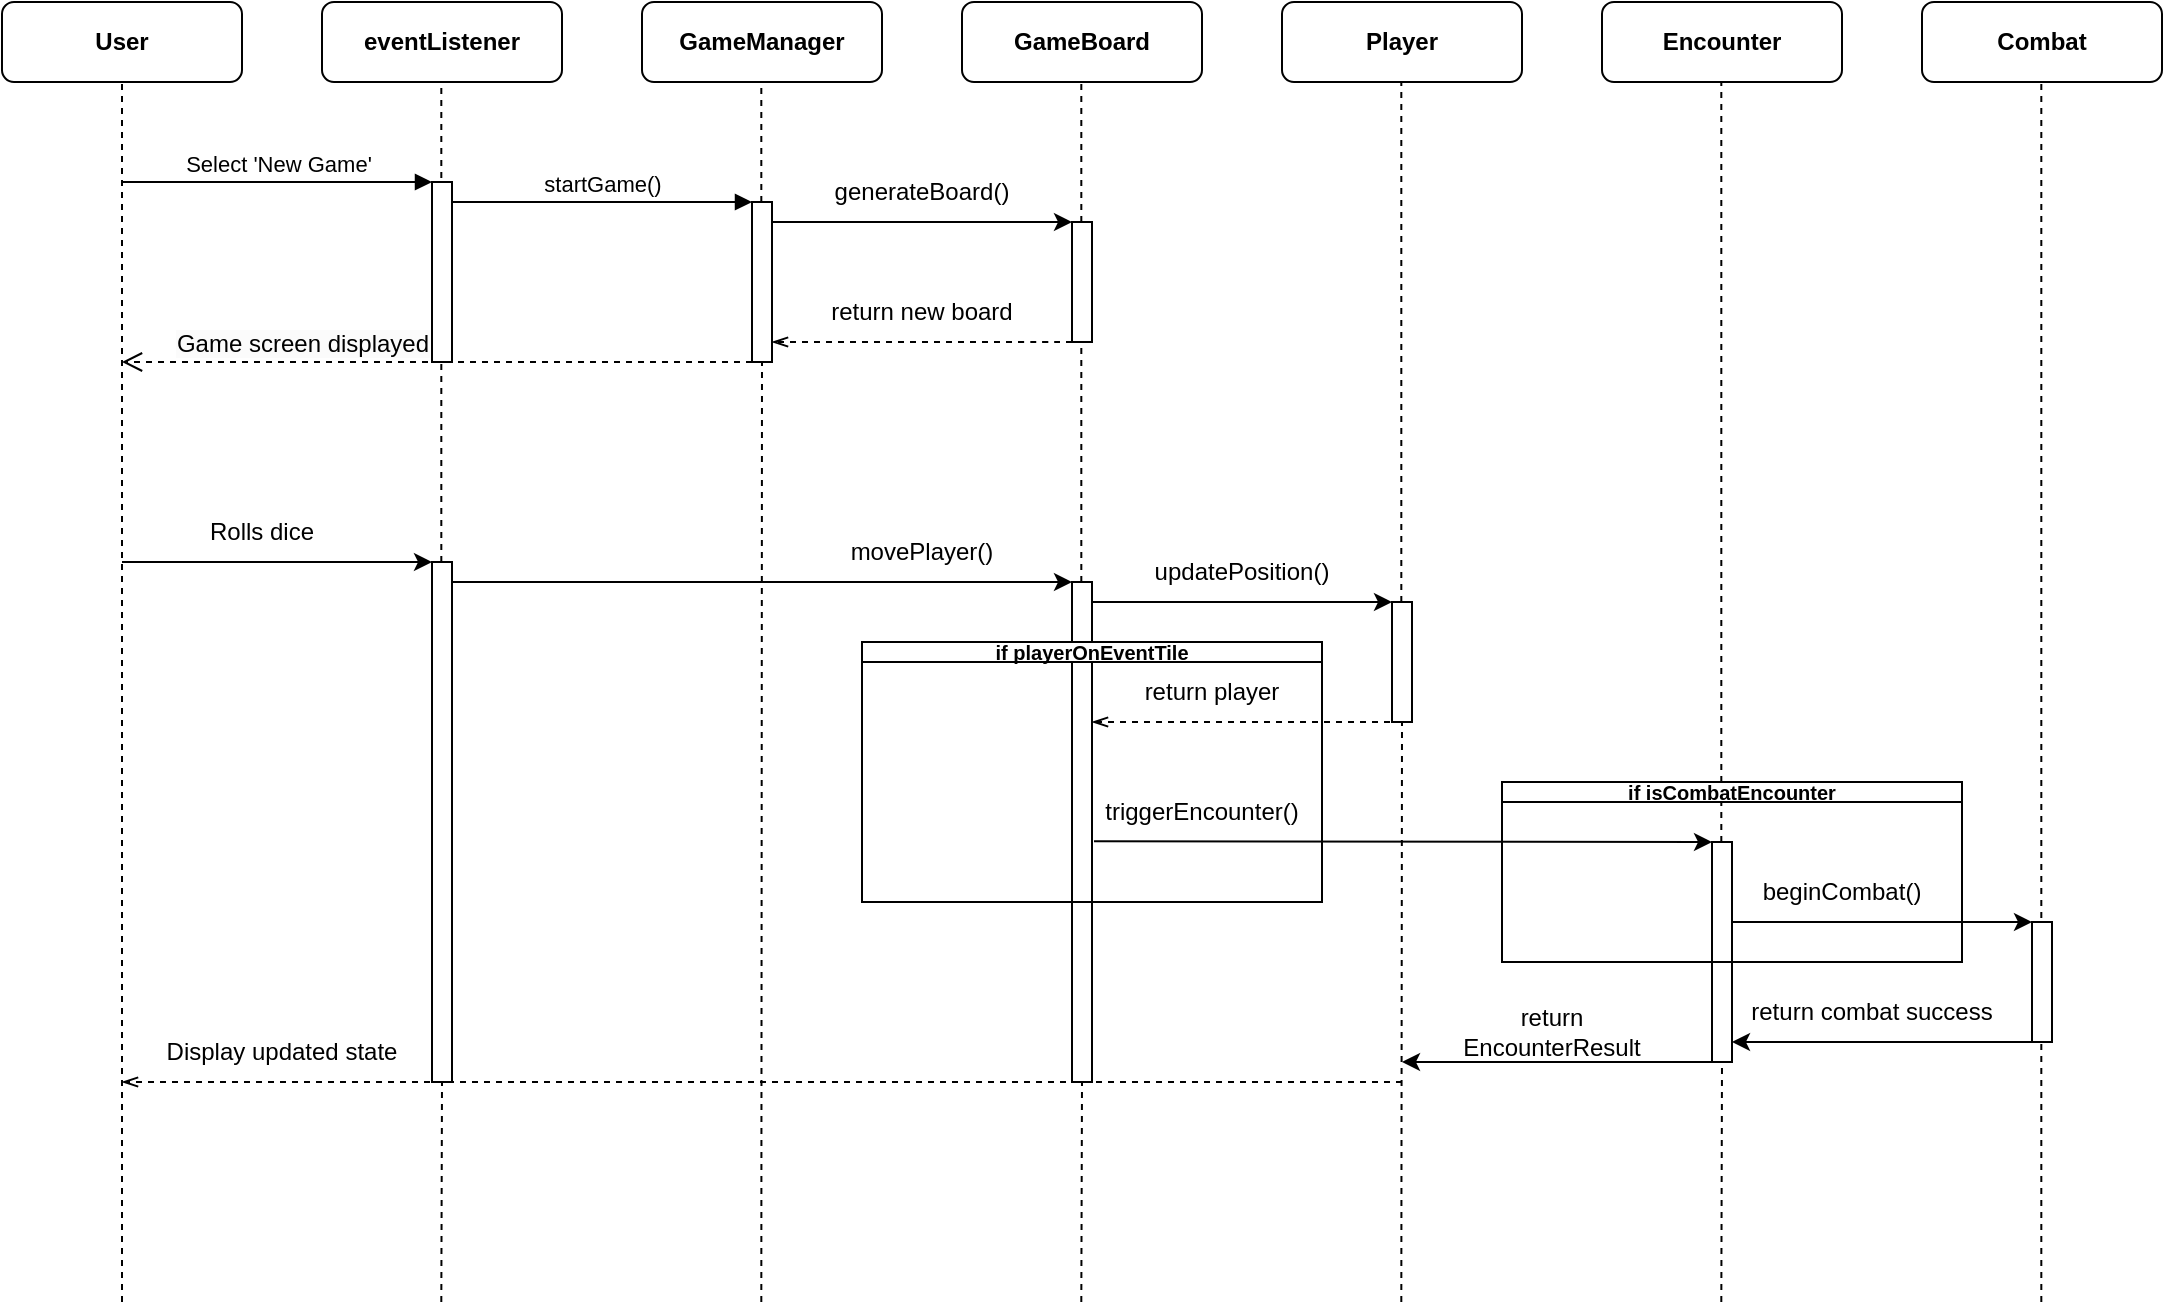 <mxfile>
    <diagram id="tSz-GpaLNK_QgCcliEdn" name="Page-1">
        <mxGraphModel dx="1429" dy="956" grid="1" gridSize="10" guides="1" tooltips="1" connect="1" arrows="1" fold="1" page="1" pageScale="1" pageWidth="850" pageHeight="1100" math="0" shadow="0">
            <root>
                <mxCell id="0"/>
                <mxCell id="1" parent="0"/>
                <mxCell id="2" value="&lt;b&gt;User&lt;/b&gt;" style="rounded=1;whiteSpace=wrap;html=1;" vertex="1" parent="1">
                    <mxGeometry x="40" y="70" width="120" height="40" as="geometry"/>
                </mxCell>
                <mxCell id="3" value="&lt;b&gt;eventListener&lt;/b&gt;" style="rounded=1;whiteSpace=wrap;html=1;" vertex="1" parent="1">
                    <mxGeometry x="200" y="70" width="120" height="40" as="geometry"/>
                </mxCell>
                <mxCell id="4" value="&lt;b&gt;GameManager&lt;/b&gt;" style="rounded=1;whiteSpace=wrap;html=1;" vertex="1" parent="1">
                    <mxGeometry x="360" y="70" width="120" height="40" as="geometry"/>
                </mxCell>
                <mxCell id="5" value="" style="endArrow=none;dashed=1;html=1;strokeWidth=1;entryX=0.5;entryY=1;entryDx=0;entryDy=0;" edge="1" parent="1" target="2">
                    <mxGeometry width="50" height="50" relative="1" as="geometry">
                        <mxPoint x="100" y="720" as="sourcePoint"/>
                        <mxPoint x="230" y="430" as="targetPoint"/>
                    </mxGeometry>
                </mxCell>
                <mxCell id="6" value="" style="endArrow=none;dashed=1;html=1;strokeWidth=1;entryX=0.5;entryY=1;entryDx=0;entryDy=0;" edge="1" parent="1" source="79">
                    <mxGeometry width="50" height="50" relative="1" as="geometry">
                        <mxPoint x="259.66" y="720" as="sourcePoint"/>
                        <mxPoint x="259.66" y="110" as="targetPoint"/>
                    </mxGeometry>
                </mxCell>
                <mxCell id="7" value="" style="endArrow=none;dashed=1;html=1;strokeWidth=1;entryX=0.5;entryY=1;entryDx=0;entryDy=0;" edge="1" parent="1" source="75">
                    <mxGeometry width="50" height="50" relative="1" as="geometry">
                        <mxPoint x="419.66" y="720" as="sourcePoint"/>
                        <mxPoint x="419.66" y="110" as="targetPoint"/>
                    </mxGeometry>
                </mxCell>
                <mxCell id="10" value="generateBoard()" style="text;html=1;align=center;verticalAlign=middle;whiteSpace=wrap;rounded=0;" vertex="1" parent="1">
                    <mxGeometry x="440" y="150" width="120" height="30" as="geometry"/>
                </mxCell>
                <mxCell id="11" value="&lt;b&gt;Player&lt;/b&gt;" style="rounded=1;whiteSpace=wrap;html=1;" vertex="1" parent="1">
                    <mxGeometry x="680" y="70" width="120" height="40" as="geometry"/>
                </mxCell>
                <mxCell id="13" value="" style="endArrow=none;dashed=1;html=1;strokeWidth=1;entryX=0.5;entryY=1;entryDx=0;entryDy=0;" edge="1" parent="1" source="84">
                    <mxGeometry width="50" height="50" relative="1" as="geometry">
                        <mxPoint x="739.66" y="720" as="sourcePoint"/>
                        <mxPoint x="739.66" y="110" as="targetPoint"/>
                    </mxGeometry>
                </mxCell>
                <mxCell id="16" value="&lt;b&gt;GameBoard&lt;/b&gt;" style="rounded=1;whiteSpace=wrap;html=1;" vertex="1" parent="1">
                    <mxGeometry x="520" y="70" width="120" height="40" as="geometry"/>
                </mxCell>
                <mxCell id="17" value="" style="endArrow=none;dashed=1;html=1;strokeWidth=1;entryX=0.5;entryY=1;entryDx=0;entryDy=0;" edge="1" parent="1" source="81">
                    <mxGeometry width="50" height="50" relative="1" as="geometry">
                        <mxPoint x="579.66" y="720" as="sourcePoint"/>
                        <mxPoint x="579.66" y="110" as="targetPoint"/>
                    </mxGeometry>
                </mxCell>
                <mxCell id="18" value="Rolls dice" style="text;html=1;align=center;verticalAlign=middle;whiteSpace=wrap;rounded=0;" vertex="1" parent="1">
                    <mxGeometry x="110" y="320" width="120" height="30" as="geometry"/>
                </mxCell>
                <mxCell id="22" value="" style="endArrow=openThin;html=1;dashed=1;endFill=0;" edge="1" parent="1" source="78" target="75">
                    <mxGeometry width="50" height="50" relative="1" as="geometry">
                        <mxPoint x="580" y="220" as="sourcePoint"/>
                        <mxPoint x="430" y="220" as="targetPoint"/>
                        <Array as="points">
                            <mxPoint x="560" y="240"/>
                        </Array>
                    </mxGeometry>
                </mxCell>
                <mxCell id="25" value="" style="endArrow=classic;html=1;" edge="1" parent="1" target="79">
                    <mxGeometry width="50" height="50" relative="1" as="geometry">
                        <mxPoint x="100" y="350" as="sourcePoint"/>
                        <mxPoint x="260" y="350" as="targetPoint"/>
                    </mxGeometry>
                </mxCell>
                <mxCell id="26" value="" style="endArrow=classic;html=1;" edge="1" parent="1" target="81">
                    <mxGeometry width="50" height="50" relative="1" as="geometry">
                        <mxPoint x="260" y="360" as="sourcePoint"/>
                        <mxPoint x="580" y="360" as="targetPoint"/>
                    </mxGeometry>
                </mxCell>
                <mxCell id="29" value="movePlayer()" style="text;html=1;align=center;verticalAlign=middle;whiteSpace=wrap;rounded=0;" vertex="1" parent="1">
                    <mxGeometry x="440" y="330" width="120" height="30" as="geometry"/>
                </mxCell>
                <mxCell id="30" value="" style="endArrow=classic;html=1;" edge="1" parent="1" target="84">
                    <mxGeometry width="50" height="50" relative="1" as="geometry">
                        <mxPoint x="580" y="370" as="sourcePoint"/>
                        <mxPoint x="730" y="370" as="targetPoint"/>
                    </mxGeometry>
                </mxCell>
                <mxCell id="31" value="updatePosition()" style="text;html=1;align=center;verticalAlign=middle;whiteSpace=wrap;rounded=0;" vertex="1" parent="1">
                    <mxGeometry x="600" y="340" width="120" height="30" as="geometry"/>
                </mxCell>
                <mxCell id="35" value="" style="endArrow=openThin;html=1;dashed=1;endFill=0;" edge="1" parent="1" target="81">
                    <mxGeometry width="50" height="50" relative="1" as="geometry">
                        <mxPoint x="740" y="430" as="sourcePoint"/>
                        <mxPoint x="580" y="430" as="targetPoint"/>
                    </mxGeometry>
                </mxCell>
                <mxCell id="36" value="&lt;b&gt;Encounter&lt;/b&gt;" style="rounded=1;whiteSpace=wrap;html=1;" vertex="1" parent="1">
                    <mxGeometry x="840" y="70" width="120" height="40" as="geometry"/>
                </mxCell>
                <mxCell id="37" value="" style="endArrow=none;dashed=1;html=1;strokeWidth=1;entryX=0.5;entryY=1;entryDx=0;entryDy=0;" edge="1" parent="1" source="86">
                    <mxGeometry width="50" height="50" relative="1" as="geometry">
                        <mxPoint x="899.66" y="720" as="sourcePoint"/>
                        <mxPoint x="899.66" y="110" as="targetPoint"/>
                    </mxGeometry>
                </mxCell>
                <mxCell id="40" value="return new board" style="text;html=1;align=center;verticalAlign=middle;whiteSpace=wrap;rounded=0;" vertex="1" parent="1">
                    <mxGeometry x="445" y="210" width="110" height="30" as="geometry"/>
                </mxCell>
                <mxCell id="53" value="" style="endArrow=openThin;html=1;dashed=1;endFill=0;" edge="1" parent="1">
                    <mxGeometry width="50" height="50" relative="1" as="geometry">
                        <mxPoint x="740" y="610" as="sourcePoint"/>
                        <mxPoint x="100" y="610" as="targetPoint"/>
                    </mxGeometry>
                </mxCell>
                <mxCell id="54" value="Display updated state" style="text;html=1;align=center;verticalAlign=middle;whiteSpace=wrap;rounded=0;" vertex="1" parent="1">
                    <mxGeometry x="110" y="580" width="140" height="30" as="geometry"/>
                </mxCell>
                <mxCell id="55" value="&lt;b&gt;Combat&lt;/b&gt;" style="rounded=1;whiteSpace=wrap;html=1;" vertex="1" parent="1">
                    <mxGeometry x="1000" y="70" width="120" height="40" as="geometry"/>
                </mxCell>
                <mxCell id="56" value="" style="endArrow=none;dashed=1;html=1;strokeWidth=1;entryX=0.5;entryY=1;entryDx=0;entryDy=0;" edge="1" parent="1">
                    <mxGeometry width="50" height="50" relative="1" as="geometry">
                        <mxPoint x="1059.66" y="720" as="sourcePoint"/>
                        <mxPoint x="1059.66" y="110" as="targetPoint"/>
                    </mxGeometry>
                </mxCell>
                <mxCell id="60" value="" style="endArrow=classic;html=1;" edge="1" parent="1" target="88">
                    <mxGeometry width="50" height="50" relative="1" as="geometry">
                        <mxPoint x="900" y="530" as="sourcePoint"/>
                        <mxPoint x="1060" y="530" as="targetPoint"/>
                    </mxGeometry>
                </mxCell>
                <mxCell id="63" value="" style="endArrow=classic;html=1;" edge="1" parent="1" target="86">
                    <mxGeometry width="50" height="50" relative="1" as="geometry">
                        <mxPoint x="1060" y="590" as="sourcePoint"/>
                        <mxPoint x="900" y="590" as="targetPoint"/>
                    </mxGeometry>
                </mxCell>
                <mxCell id="64" value="return combat success" style="text;html=1;align=center;verticalAlign=middle;whiteSpace=wrap;rounded=0;" vertex="1" parent="1">
                    <mxGeometry x="910" y="560" width="130" height="30" as="geometry"/>
                </mxCell>
                <mxCell id="65" value="" style="endArrow=classic;html=1;" edge="1" parent="1">
                    <mxGeometry width="50" height="50" relative="1" as="geometry">
                        <mxPoint x="900" y="600" as="sourcePoint"/>
                        <mxPoint x="740" y="600" as="targetPoint"/>
                    </mxGeometry>
                </mxCell>
                <mxCell id="66" value="return EncounterResult" style="text;html=1;align=center;verticalAlign=middle;whiteSpace=wrap;rounded=0;" vertex="1" parent="1">
                    <mxGeometry x="760" y="570" width="110" height="30" as="geometry"/>
                </mxCell>
                <mxCell id="68" value="" style="html=1;points=[[0,0,0,0,5],[0,1,0,0,-5],[1,0,0,0,5],[1,1,0,0,-5]];perimeter=orthogonalPerimeter;outlineConnect=0;targetShapes=umlLifeline;portConstraint=eastwest;newEdgeStyle={&quot;curved&quot;:0,&quot;rounded&quot;:0};" vertex="1" parent="1">
                    <mxGeometry x="255" y="160" width="10" height="90" as="geometry"/>
                </mxCell>
                <mxCell id="69" value="Select &#39;New Game&#39;" style="html=1;verticalAlign=bottom;endArrow=block;curved=0;rounded=0;" edge="1" parent="1">
                    <mxGeometry relative="1" as="geometry">
                        <mxPoint x="100" y="160" as="sourcePoint"/>
                        <mxPoint x="255" y="160" as="targetPoint"/>
                    </mxGeometry>
                </mxCell>
                <mxCell id="70" value="&lt;span style=&quot;color: rgb(0, 0, 0); font-size: 12px; text-wrap-mode: wrap; background-color: rgb(251, 251, 251); line-height: 100%;&quot;&gt;Game screen displayed&lt;/span&gt;" style="html=1;verticalAlign=bottom;endArrow=open;dashed=1;endSize=8;curved=0;rounded=0;" edge="1" source="75" parent="1">
                    <mxGeometry x="0.429" relative="1" as="geometry">
                        <mxPoint x="100" y="250" as="targetPoint"/>
                        <mxPoint x="250" y="250" as="sourcePoint"/>
                        <mxPoint as="offset"/>
                    </mxGeometry>
                </mxCell>
                <mxCell id="76" value="" style="endArrow=none;dashed=1;html=1;strokeWidth=1;entryX=0.5;entryY=1;entryDx=0;entryDy=0;" edge="1" parent="1" target="75">
                    <mxGeometry width="50" height="50" relative="1" as="geometry">
                        <mxPoint x="419.66" y="720" as="sourcePoint"/>
                        <mxPoint x="419.66" y="110" as="targetPoint"/>
                    </mxGeometry>
                </mxCell>
                <mxCell id="75" value="" style="html=1;points=[[0,0,0,0,5],[0,1,0,0,-5],[1,0,0,0,5],[1,1,0,0,-5]];perimeter=orthogonalPerimeter;outlineConnect=0;targetShapes=umlLifeline;portConstraint=eastwest;newEdgeStyle={&quot;curved&quot;:0,&quot;rounded&quot;:0};" vertex="1" parent="1">
                    <mxGeometry x="415" y="170" width="10" height="80" as="geometry"/>
                </mxCell>
                <mxCell id="77" value="startGame()" style="html=1;verticalAlign=bottom;endArrow=block;curved=0;rounded=0;" edge="1" parent="1" source="68">
                    <mxGeometry relative="1" as="geometry">
                        <mxPoint x="270" y="170" as="sourcePoint"/>
                        <mxPoint x="415" y="170" as="targetPoint"/>
                    </mxGeometry>
                </mxCell>
                <mxCell id="78" value="" style="html=1;points=[[0,0,0,0,5],[0,1,0,0,-5],[1,0,0,0,5],[1,1,0,0,-5]];perimeter=orthogonalPerimeter;outlineConnect=0;targetShapes=umlLifeline;portConstraint=eastwest;newEdgeStyle={&quot;curved&quot;:0,&quot;rounded&quot;:0};" vertex="1" parent="1">
                    <mxGeometry x="575" y="180" width="10" height="60" as="geometry"/>
                </mxCell>
                <mxCell id="21" value="" style="endArrow=classic;html=1;" edge="1" parent="1" source="75">
                    <mxGeometry width="50" height="50" relative="1" as="geometry">
                        <mxPoint x="430" y="180" as="sourcePoint"/>
                        <mxPoint x="575" y="180" as="targetPoint"/>
                    </mxGeometry>
                </mxCell>
                <mxCell id="80" value="" style="endArrow=none;dashed=1;html=1;strokeWidth=1;entryX=0.5;entryY=1;entryDx=0;entryDy=0;" edge="1" parent="1" target="79">
                    <mxGeometry width="50" height="50" relative="1" as="geometry">
                        <mxPoint x="259.66" y="720" as="sourcePoint"/>
                        <mxPoint x="259.66" y="110" as="targetPoint"/>
                    </mxGeometry>
                </mxCell>
                <mxCell id="79" value="" style="html=1;points=[[0,0,0,0,5],[0,1,0,0,-5],[1,0,0,0,5],[1,1,0,0,-5]];perimeter=orthogonalPerimeter;outlineConnect=0;targetShapes=umlLifeline;portConstraint=eastwest;newEdgeStyle={&quot;curved&quot;:0,&quot;rounded&quot;:0};" vertex="1" parent="1">
                    <mxGeometry x="255" y="350" width="10" height="260" as="geometry"/>
                </mxCell>
                <mxCell id="82" value="" style="endArrow=none;dashed=1;html=1;strokeWidth=1;entryX=0.5;entryY=1;entryDx=0;entryDy=0;" edge="1" parent="1" target="81">
                    <mxGeometry width="50" height="50" relative="1" as="geometry">
                        <mxPoint x="579.66" y="720" as="sourcePoint"/>
                        <mxPoint x="579.66" y="110" as="targetPoint"/>
                    </mxGeometry>
                </mxCell>
                <mxCell id="81" value="" style="html=1;points=[[0,0,0,0,5],[0,1,0,0,-5],[1,0,0,0,5],[1,1,0,0,-5]];perimeter=orthogonalPerimeter;outlineConnect=0;targetShapes=umlLifeline;portConstraint=eastwest;newEdgeStyle={&quot;curved&quot;:0,&quot;rounded&quot;:0};" vertex="1" parent="1">
                    <mxGeometry x="575" y="360" width="10" height="250" as="geometry"/>
                </mxCell>
                <mxCell id="32" value="&lt;font style=&quot;font-size: 10px;&quot;&gt;if player&lt;span style=&quot;background-color: transparent;&quot;&gt;OnEventTile&lt;/span&gt;&lt;/font&gt;" style="swimlane;whiteSpace=wrap;html=1;startSize=10;" vertex="1" parent="1">
                    <mxGeometry x="470" y="390" width="230" height="130" as="geometry"/>
                </mxCell>
                <mxCell id="42" value="return player" style="text;html=1;align=center;verticalAlign=middle;whiteSpace=wrap;rounded=0;" vertex="1" parent="32">
                    <mxGeometry x="120" y="10" width="110" height="30" as="geometry"/>
                </mxCell>
                <mxCell id="44" value="triggerEncounter()" style="text;html=1;align=center;verticalAlign=middle;whiteSpace=wrap;rounded=0;" vertex="1" parent="32">
                    <mxGeometry x="110" y="70" width="120" height="30" as="geometry"/>
                </mxCell>
                <mxCell id="85" value="" style="endArrow=none;dashed=1;html=1;strokeWidth=1;entryX=0.5;entryY=1;entryDx=0;entryDy=0;" edge="1" parent="1" target="84">
                    <mxGeometry width="50" height="50" relative="1" as="geometry">
                        <mxPoint x="739.66" y="720" as="sourcePoint"/>
                        <mxPoint x="739.66" y="110" as="targetPoint"/>
                    </mxGeometry>
                </mxCell>
                <mxCell id="84" value="" style="html=1;points=[[0,0,0,0,5],[0,1,0,0,-5],[1,0,0,0,5],[1,1,0,0,-5]];perimeter=orthogonalPerimeter;outlineConnect=0;targetShapes=umlLifeline;portConstraint=eastwest;newEdgeStyle={&quot;curved&quot;:0,&quot;rounded&quot;:0};" vertex="1" parent="1">
                    <mxGeometry x="735" y="370" width="10" height="60" as="geometry"/>
                </mxCell>
                <mxCell id="87" value="" style="endArrow=none;dashed=1;html=1;strokeWidth=1;entryX=0.5;entryY=1;entryDx=0;entryDy=0;" edge="1" parent="1" target="86">
                    <mxGeometry width="50" height="50" relative="1" as="geometry">
                        <mxPoint x="899.66" y="720" as="sourcePoint"/>
                        <mxPoint x="899.66" y="110" as="targetPoint"/>
                    </mxGeometry>
                </mxCell>
                <mxCell id="86" value="" style="html=1;points=[[0,0,0,0,5],[0,1,0,0,-5],[1,0,0,0,5],[1,1,0,0,-5]];perimeter=orthogonalPerimeter;outlineConnect=0;targetShapes=umlLifeline;portConstraint=eastwest;newEdgeStyle={&quot;curved&quot;:0,&quot;rounded&quot;:0};" vertex="1" parent="1">
                    <mxGeometry x="895" y="490" width="10" height="110" as="geometry"/>
                </mxCell>
                <mxCell id="43" value="" style="endArrow=classic;html=1;exitX=0.05;exitY=0.989;exitDx=0;exitDy=0;exitPerimeter=0;" edge="1" parent="1" source="44" target="86">
                    <mxGeometry width="50" height="50" relative="1" as="geometry">
                        <mxPoint x="580" y="490" as="sourcePoint"/>
                        <mxPoint x="900" y="490" as="targetPoint"/>
                    </mxGeometry>
                </mxCell>
                <mxCell id="88" value="" style="html=1;points=[[0,0,0,0,5],[0,1,0,0,-5],[1,0,0,0,5],[1,1,0,0,-5]];perimeter=orthogonalPerimeter;outlineConnect=0;targetShapes=umlLifeline;portConstraint=eastwest;newEdgeStyle={&quot;curved&quot;:0,&quot;rounded&quot;:0};" vertex="1" parent="1">
                    <mxGeometry x="1055" y="530" width="10" height="60" as="geometry"/>
                </mxCell>
                <mxCell id="58" value="&lt;span style=&quot;font-size: 10px;&quot;&gt;if isCombatEncounter&lt;/span&gt;" style="swimlane;whiteSpace=wrap;html=1;startSize=10;" vertex="1" parent="1">
                    <mxGeometry x="790" y="460" width="230" height="90" as="geometry"/>
                </mxCell>
                <mxCell id="61" value="beginCombat()" style="text;html=1;align=center;verticalAlign=middle;whiteSpace=wrap;rounded=0;" vertex="1" parent="58">
                    <mxGeometry x="110" y="40" width="120" height="30" as="geometry"/>
                </mxCell>
            </root>
        </mxGraphModel>
    </diagram>
</mxfile>